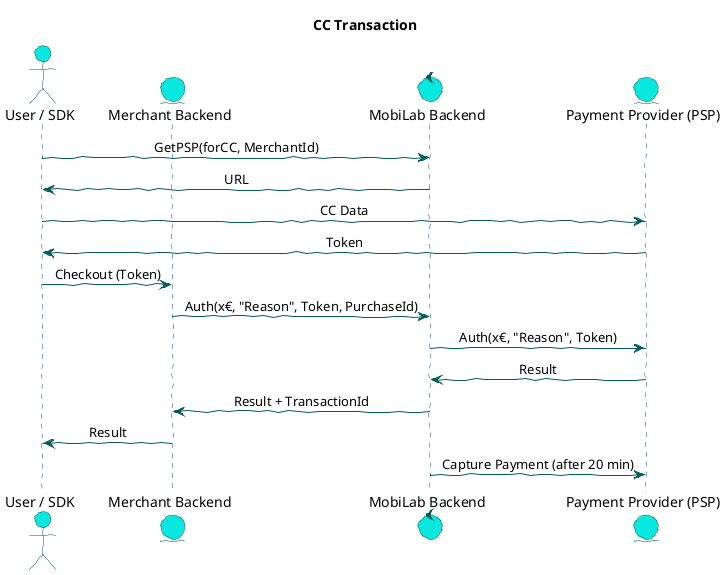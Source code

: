 @startuml
skinparam handwritten true
skinparam ControlBorderColor #035C58
skinparam ControlBackgroundColor #08E8DE
skinparam sequenceMessageAlign center
skinparam EntityBackgroundColor #08E8DE
skinparam EntityBorderColor #035C58
skinparam ActorBackgroundColor #08E8DE
skinparam ActorBorderColor #035C58
skinparam ArrowColor #035C58
skinparam SequenceLifeLineBorderColor #035C58

title CC Transaction

actor "User / SDK" as User
entity "Merchant Backend" as MEC
control "MobiLab Backend" as MBE
entity "Payment Provider (PSP)" as PSP

User -> MBE: GetPSP(forCC, MerchantId)
MBE -> User: URL

User -> PSP: CC Data
PSP -> User: Token

User -> MEC: Checkout (Token)
MEC -> MBE: Auth(x€, "Reason", Token, PurchaseId)
MBE -> PSP: Auth(x€, "Reason", Token)
PSP -> MBE: Result
MBE -> MEC: Result + TransactionId
MEC -> User: Result

MBE -> PSP: Capture Payment (after 20 min)

@enduml